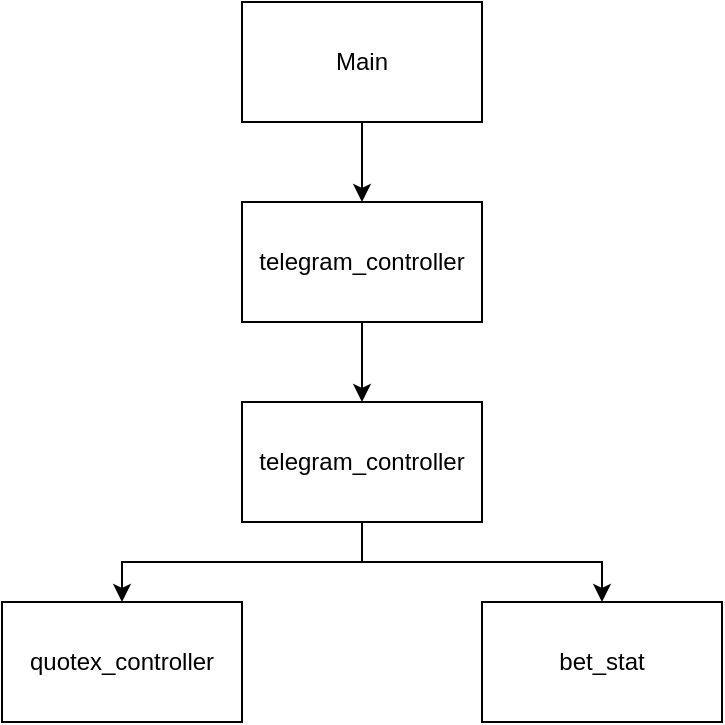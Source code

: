 <mxfile version="20.5.3" type="device"><diagram id="jYmg8c3AMr0xi0Ghd4wk" name="Страница 1"><mxGraphModel dx="1182" dy="759" grid="1" gridSize="10" guides="1" tooltips="1" connect="1" arrows="1" fold="1" page="1" pageScale="1" pageWidth="827" pageHeight="1169" math="0" shadow="0"><root><mxCell id="0"/><mxCell id="1" parent="0"/><mxCell id="iLKwFCN6_2ht8RxmA-Tx-4" value="" style="edgeStyle=orthogonalEdgeStyle;rounded=0;orthogonalLoop=1;jettySize=auto;html=1;" edge="1" parent="1" source="iLKwFCN6_2ht8RxmA-Tx-2" target="iLKwFCN6_2ht8RxmA-Tx-3"><mxGeometry relative="1" as="geometry"/></mxCell><mxCell id="iLKwFCN6_2ht8RxmA-Tx-2" value="Main" style="rounded=0;whiteSpace=wrap;html=1;" vertex="1" parent="1"><mxGeometry x="360" y="160" width="120" height="60" as="geometry"/></mxCell><mxCell id="iLKwFCN6_2ht8RxmA-Tx-6" value="" style="edgeStyle=orthogonalEdgeStyle;rounded=0;orthogonalLoop=1;jettySize=auto;html=1;" edge="1" parent="1" source="iLKwFCN6_2ht8RxmA-Tx-3" target="iLKwFCN6_2ht8RxmA-Tx-5"><mxGeometry relative="1" as="geometry"/></mxCell><mxCell id="iLKwFCN6_2ht8RxmA-Tx-3" value="telegram_controller" style="rounded=0;whiteSpace=wrap;html=1;" vertex="1" parent="1"><mxGeometry x="360" y="260" width="120" height="60" as="geometry"/></mxCell><mxCell id="iLKwFCN6_2ht8RxmA-Tx-9" style="edgeStyle=orthogonalEdgeStyle;rounded=0;orthogonalLoop=1;jettySize=auto;html=1;" edge="1" parent="1" source="iLKwFCN6_2ht8RxmA-Tx-5" target="iLKwFCN6_2ht8RxmA-Tx-7"><mxGeometry relative="1" as="geometry"/></mxCell><mxCell id="iLKwFCN6_2ht8RxmA-Tx-10" style="edgeStyle=orthogonalEdgeStyle;rounded=0;orthogonalLoop=1;jettySize=auto;html=1;" edge="1" parent="1" source="iLKwFCN6_2ht8RxmA-Tx-5" target="iLKwFCN6_2ht8RxmA-Tx-8"><mxGeometry relative="1" as="geometry"/></mxCell><mxCell id="iLKwFCN6_2ht8RxmA-Tx-5" value="telegram_controller" style="rounded=0;whiteSpace=wrap;html=1;" vertex="1" parent="1"><mxGeometry x="360" y="360" width="120" height="60" as="geometry"/></mxCell><mxCell id="iLKwFCN6_2ht8RxmA-Tx-7" value="quotex_controller" style="rounded=0;whiteSpace=wrap;html=1;" vertex="1" parent="1"><mxGeometry x="240" y="460" width="120" height="60" as="geometry"/></mxCell><mxCell id="iLKwFCN6_2ht8RxmA-Tx-8" value="bet_stat" style="rounded=0;whiteSpace=wrap;html=1;" vertex="1" parent="1"><mxGeometry x="480" y="460" width="120" height="60" as="geometry"/></mxCell></root></mxGraphModel></diagram></mxfile>